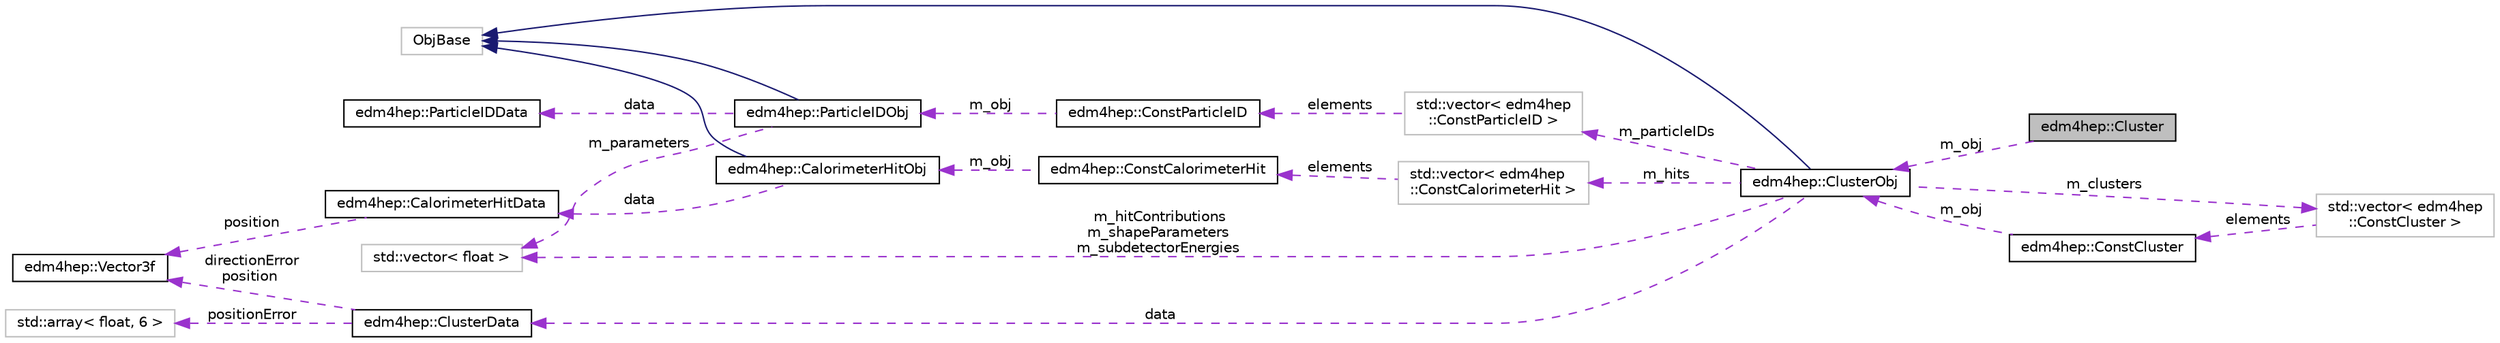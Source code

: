 digraph "edm4hep::Cluster"
{
 // LATEX_PDF_SIZE
  edge [fontname="Helvetica",fontsize="10",labelfontname="Helvetica",labelfontsize="10"];
  node [fontname="Helvetica",fontsize="10",shape=record];
  rankdir="LR";
  Node1 [label="edm4hep::Cluster",height=0.2,width=0.4,color="black", fillcolor="grey75", style="filled", fontcolor="black",tooltip="Calorimeter Hit Cluster."];
  Node2 -> Node1 [dir="back",color="darkorchid3",fontsize="10",style="dashed",label=" m_obj" ,fontname="Helvetica"];
  Node2 [label="edm4hep::ClusterObj",height=0.2,width=0.4,color="black", fillcolor="white", style="filled",URL="$classedm4hep_1_1_cluster_obj.html",tooltip=" "];
  Node3 -> Node2 [dir="back",color="midnightblue",fontsize="10",style="solid",fontname="Helvetica"];
  Node3 [label="ObjBase",height=0.2,width=0.4,color="grey75", fillcolor="white", style="filled",tooltip=" "];
  Node4 -> Node2 [dir="back",color="darkorchid3",fontsize="10",style="dashed",label=" m_clusters" ,fontname="Helvetica"];
  Node4 [label="std::vector\< edm4hep\l::ConstCluster \>",height=0.2,width=0.4,color="grey75", fillcolor="white", style="filled",tooltip=" "];
  Node5 -> Node4 [dir="back",color="darkorchid3",fontsize="10",style="dashed",label=" elements" ,fontname="Helvetica"];
  Node5 [label="edm4hep::ConstCluster",height=0.2,width=0.4,color="black", fillcolor="white", style="filled",URL="$classedm4hep_1_1_const_cluster.html",tooltip="Calorimeter Hit Cluster."];
  Node2 -> Node5 [dir="back",color="darkorchid3",fontsize="10",style="dashed",label=" m_obj" ,fontname="Helvetica"];
  Node6 -> Node2 [dir="back",color="darkorchid3",fontsize="10",style="dashed",label=" m_particleIDs" ,fontname="Helvetica"];
  Node6 [label="std::vector\< edm4hep\l::ConstParticleID \>",height=0.2,width=0.4,color="grey75", fillcolor="white", style="filled",tooltip=" "];
  Node7 -> Node6 [dir="back",color="darkorchid3",fontsize="10",style="dashed",label=" elements" ,fontname="Helvetica"];
  Node7 [label="edm4hep::ConstParticleID",height=0.2,width=0.4,color="black", fillcolor="white", style="filled",URL="$classedm4hep_1_1_const_particle_i_d.html",tooltip="ParticleID."];
  Node8 -> Node7 [dir="back",color="darkorchid3",fontsize="10",style="dashed",label=" m_obj" ,fontname="Helvetica"];
  Node8 [label="edm4hep::ParticleIDObj",height=0.2,width=0.4,color="black", fillcolor="white", style="filled",URL="$classedm4hep_1_1_particle_i_d_obj.html",tooltip=" "];
  Node3 -> Node8 [dir="back",color="midnightblue",fontsize="10",style="solid",fontname="Helvetica"];
  Node9 -> Node8 [dir="back",color="darkorchid3",fontsize="10",style="dashed",label=" data" ,fontname="Helvetica"];
  Node9 [label="edm4hep::ParticleIDData",height=0.2,width=0.4,color="black", fillcolor="white", style="filled",URL="$classedm4hep_1_1_particle_i_d_data.html",tooltip="ParticleID."];
  Node10 -> Node8 [dir="back",color="darkorchid3",fontsize="10",style="dashed",label=" m_parameters" ,fontname="Helvetica"];
  Node10 [label="std::vector\< float \>",height=0.2,width=0.4,color="grey75", fillcolor="white", style="filled",tooltip=" "];
  Node11 -> Node2 [dir="back",color="darkorchid3",fontsize="10",style="dashed",label=" m_hits" ,fontname="Helvetica"];
  Node11 [label="std::vector\< edm4hep\l::ConstCalorimeterHit \>",height=0.2,width=0.4,color="grey75", fillcolor="white", style="filled",tooltip=" "];
  Node12 -> Node11 [dir="back",color="darkorchid3",fontsize="10",style="dashed",label=" elements" ,fontname="Helvetica"];
  Node12 [label="edm4hep::ConstCalorimeterHit",height=0.2,width=0.4,color="black", fillcolor="white", style="filled",URL="$classedm4hep_1_1_const_calorimeter_hit.html",tooltip="Calorimeter hit."];
  Node13 -> Node12 [dir="back",color="darkorchid3",fontsize="10",style="dashed",label=" m_obj" ,fontname="Helvetica"];
  Node13 [label="edm4hep::CalorimeterHitObj",height=0.2,width=0.4,color="black", fillcolor="white", style="filled",URL="$classedm4hep_1_1_calorimeter_hit_obj.html",tooltip=" "];
  Node3 -> Node13 [dir="back",color="midnightblue",fontsize="10",style="solid",fontname="Helvetica"];
  Node14 -> Node13 [dir="back",color="darkorchid3",fontsize="10",style="dashed",label=" data" ,fontname="Helvetica"];
  Node14 [label="edm4hep::CalorimeterHitData",height=0.2,width=0.4,color="black", fillcolor="white", style="filled",URL="$classedm4hep_1_1_calorimeter_hit_data.html",tooltip="Calorimeter hit."];
  Node15 -> Node14 [dir="back",color="darkorchid3",fontsize="10",style="dashed",label=" position" ,fontname="Helvetica"];
  Node15 [label="edm4hep::Vector3f",height=0.2,width=0.4,color="black", fillcolor="white", style="filled",URL="$classedm4hep_1_1_vector3f.html",tooltip=" "];
  Node10 -> Node2 [dir="back",color="darkorchid3",fontsize="10",style="dashed",label=" m_hitContributions\nm_shapeParameters\nm_subdetectorEnergies" ,fontname="Helvetica"];
  Node16 -> Node2 [dir="back",color="darkorchid3",fontsize="10",style="dashed",label=" data" ,fontname="Helvetica"];
  Node16 [label="edm4hep::ClusterData",height=0.2,width=0.4,color="black", fillcolor="white", style="filled",URL="$classedm4hep_1_1_cluster_data.html",tooltip="Calorimeter Hit Cluster."];
  Node17 -> Node16 [dir="back",color="darkorchid3",fontsize="10",style="dashed",label=" positionError" ,fontname="Helvetica"];
  Node17 [label="std::array\< float, 6 \>",height=0.2,width=0.4,color="grey75", fillcolor="white", style="filled",tooltip=" "];
  Node15 -> Node16 [dir="back",color="darkorchid3",fontsize="10",style="dashed",label=" directionError\nposition" ,fontname="Helvetica"];
}
